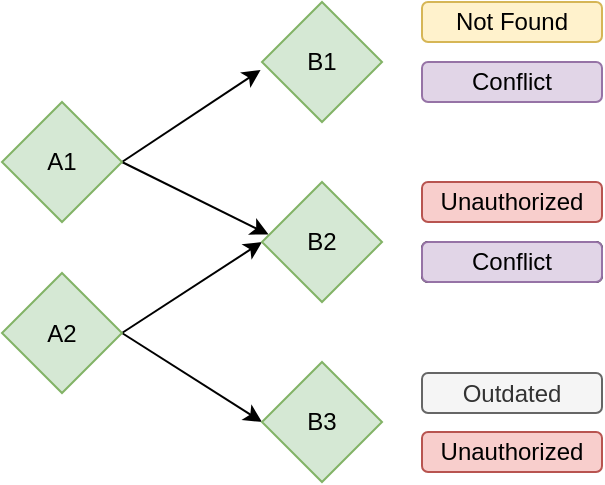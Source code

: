 <mxfile version="12.3.6" type="device" pages="1"><diagram id="c4bd3mxMKRlmToPMLs-u" name="Page-1"><mxGraphModel dx="625" dy="470" grid="1" gridSize="10" guides="1" tooltips="1" connect="1" arrows="1" fold="1" page="1" pageScale="1" pageWidth="850" pageHeight="1100" math="0" shadow="0"><root><mxCell id="0"/><mxCell id="1" parent="0"/><mxCell id="wDy422q0w8JbcIhj8h64-3" value="Not Found" style="rounded=1;whiteSpace=wrap;html=1;fillColor=#fff2cc;strokeColor=#d6b656;" vertex="1" parent="1"><mxGeometry x="390" y="260" width="90" height="20" as="geometry"/></mxCell><mxCell id="wDy422q0w8JbcIhj8h64-28" style="rounded=0;orthogonalLoop=1;jettySize=auto;html=1;exitX=1;exitY=0.5;exitDx=0;exitDy=0;entryX=0.055;entryY=0.438;entryDx=0;entryDy=0;entryPerimeter=0;" edge="1" parent="1" source="wDy422q0w8JbcIhj8h64-10" target="wDy422q0w8JbcIhj8h64-14"><mxGeometry relative="1" as="geometry"/></mxCell><mxCell id="wDy422q0w8JbcIhj8h64-30" style="edgeStyle=none;rounded=0;orthogonalLoop=1;jettySize=auto;html=1;exitX=1;exitY=0.5;exitDx=0;exitDy=0;entryX=-0.012;entryY=0.567;entryDx=0;entryDy=0;entryPerimeter=0;" edge="1" parent="1" source="wDy422q0w8JbcIhj8h64-10" target="wDy422q0w8JbcIhj8h64-13"><mxGeometry relative="1" as="geometry"/></mxCell><mxCell id="wDy422q0w8JbcIhj8h64-10" value="A1" style="rhombus;whiteSpace=wrap;html=1;fillColor=#d5e8d4;strokeColor=#82b366;" vertex="1" parent="1"><mxGeometry x="180" y="310" width="60" height="60" as="geometry"/></mxCell><mxCell id="wDy422q0w8JbcIhj8h64-31" style="edgeStyle=none;rounded=0;orthogonalLoop=1;jettySize=auto;html=1;exitX=1;exitY=0.5;exitDx=0;exitDy=0;entryX=0;entryY=0.5;entryDx=0;entryDy=0;" edge="1" parent="1" source="wDy422q0w8JbcIhj8h64-11" target="wDy422q0w8JbcIhj8h64-14"><mxGeometry relative="1" as="geometry"/></mxCell><mxCell id="wDy422q0w8JbcIhj8h64-32" style="edgeStyle=none;rounded=0;orthogonalLoop=1;jettySize=auto;html=1;exitX=1;exitY=0.5;exitDx=0;exitDy=0;entryX=0;entryY=0.5;entryDx=0;entryDy=0;" edge="1" parent="1" source="wDy422q0w8JbcIhj8h64-11" target="wDy422q0w8JbcIhj8h64-15"><mxGeometry relative="1" as="geometry"/></mxCell><mxCell id="wDy422q0w8JbcIhj8h64-11" value="A2" style="rhombus;whiteSpace=wrap;html=1;fillColor=#d5e8d4;strokeColor=#82b366;" vertex="1" parent="1"><mxGeometry x="180" y="395.5" width="60" height="60" as="geometry"/></mxCell><mxCell id="wDy422q0w8JbcIhj8h64-13" value="B1" style="rhombus;whiteSpace=wrap;html=1;fillColor=#d5e8d4;strokeColor=#82b366;" vertex="1" parent="1"><mxGeometry x="310" y="260" width="60" height="60" as="geometry"/></mxCell><mxCell id="wDy422q0w8JbcIhj8h64-14" value="B2" style="rhombus;whiteSpace=wrap;html=1;fillColor=#d5e8d4;strokeColor=#82b366;" vertex="1" parent="1"><mxGeometry x="310" y="350" width="60" height="60" as="geometry"/></mxCell><mxCell id="wDy422q0w8JbcIhj8h64-15" value="B3" style="rhombus;whiteSpace=wrap;html=1;fillColor=#d5e8d4;strokeColor=#82b366;" vertex="1" parent="1"><mxGeometry x="310" y="440" width="60" height="60" as="geometry"/></mxCell><mxCell id="wDy422q0w8JbcIhj8h64-16" value="&lt;div&gt;Conflict&lt;/div&gt;" style="rounded=1;whiteSpace=wrap;html=1;fillColor=#e1d5e7;strokeColor=#9673a6;" vertex="1" parent="1"><mxGeometry x="390" y="290" width="90" height="20" as="geometry"/></mxCell><mxCell id="wDy422q0w8JbcIhj8h64-17" value="&lt;div&gt;Conflict&lt;/div&gt;" style="rounded=1;whiteSpace=wrap;html=1;" vertex="1" parent="1"><mxGeometry x="390" y="380" width="90" height="20" as="geometry"/></mxCell><mxCell id="wDy422q0w8JbcIhj8h64-18" value="Unauthorized" style="rounded=1;whiteSpace=wrap;html=1;fillColor=#f8cecc;strokeColor=#b85450;" vertex="1" parent="1"><mxGeometry x="390" y="350" width="90" height="20" as="geometry"/></mxCell><mxCell id="wDy422q0w8JbcIhj8h64-19" value="&lt;div&gt;Conflict&lt;/div&gt;" style="rounded=1;whiteSpace=wrap;html=1;fillColor=#e1d5e7;strokeColor=#9673a6;" vertex="1" parent="1"><mxGeometry x="390" y="380" width="90" height="20" as="geometry"/></mxCell><mxCell id="wDy422q0w8JbcIhj8h64-21" value="Outdated" style="rounded=1;whiteSpace=wrap;html=1;fillColor=#f5f5f5;strokeColor=#666666;fontColor=#333333;" vertex="1" parent="1"><mxGeometry x="390" y="445.5" width="90" height="20" as="geometry"/></mxCell><mxCell id="wDy422q0w8JbcIhj8h64-25" value="Unauthorized" style="rounded=1;whiteSpace=wrap;html=1;fillColor=#f8cecc;strokeColor=#b85450;" vertex="1" parent="1"><mxGeometry x="390" y="475" width="90" height="20" as="geometry"/></mxCell></root></mxGraphModel></diagram></mxfile>